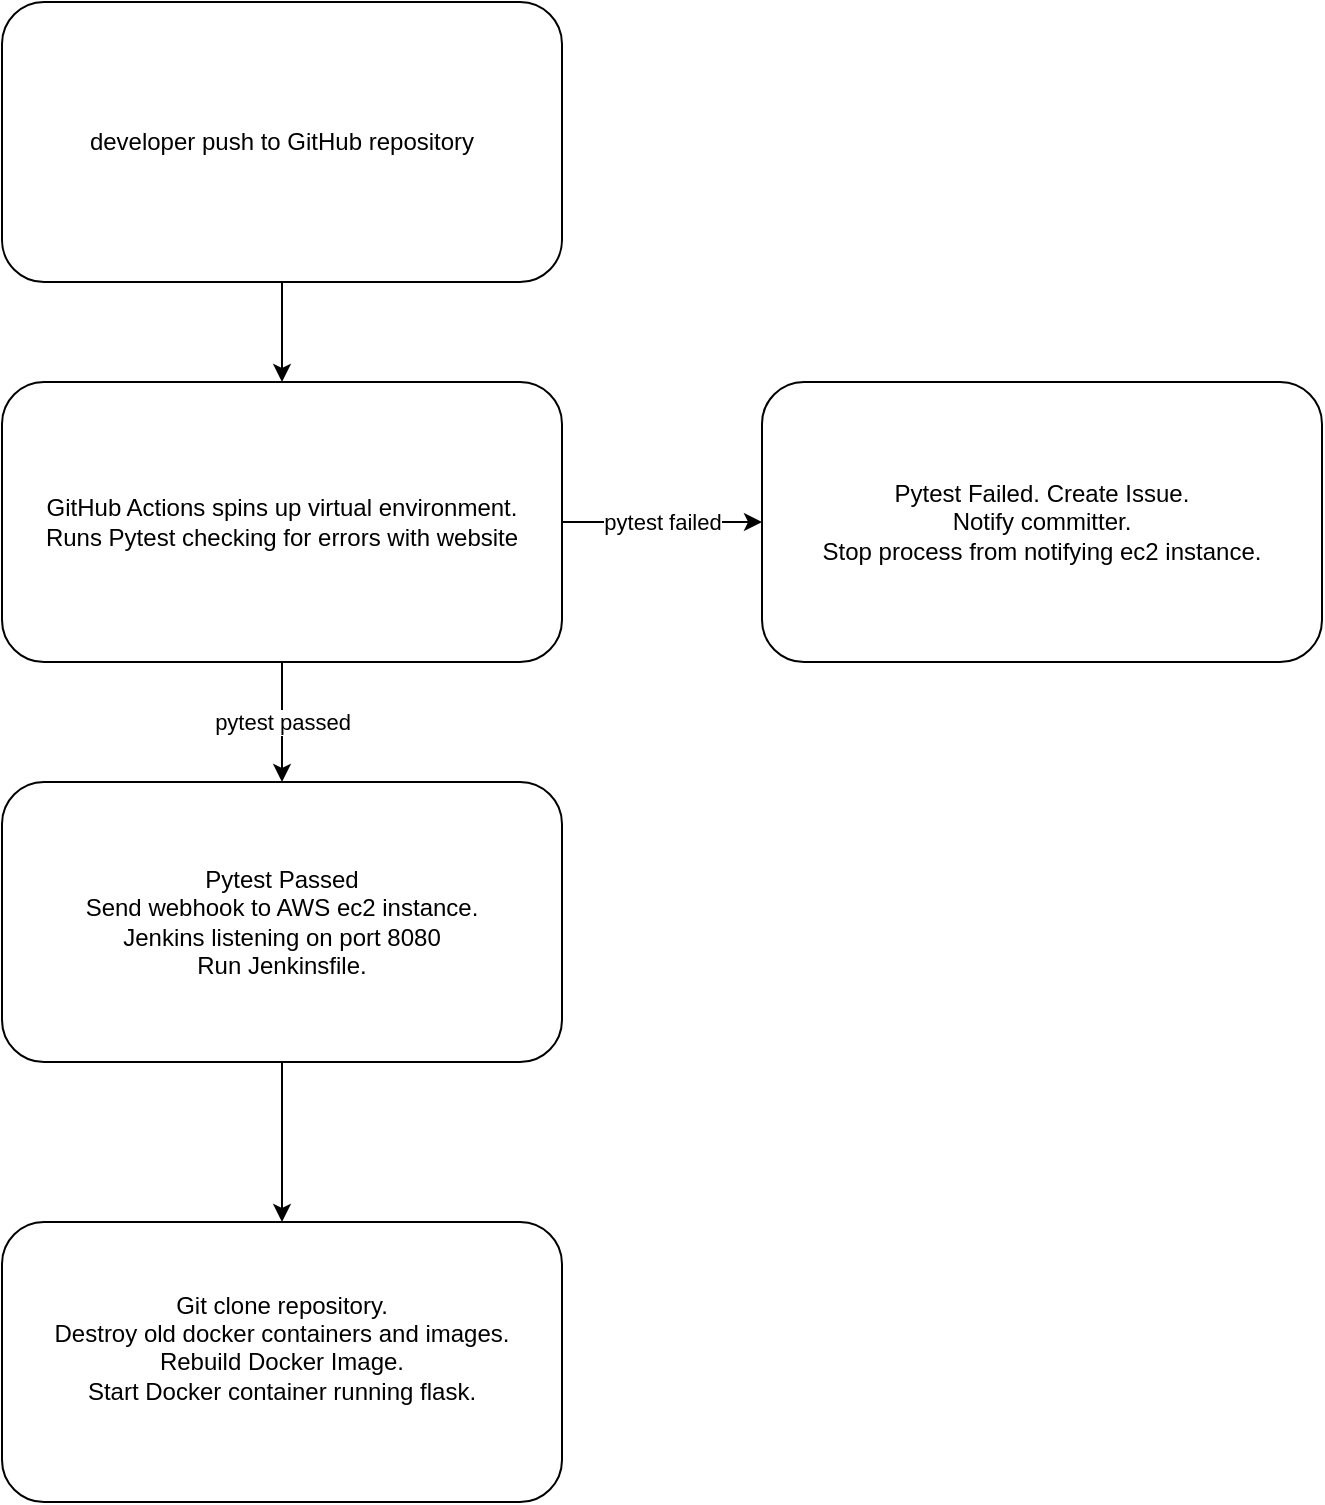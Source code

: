 <mxfile version="20.0.0" type="device"><diagram id="ntxGKrBdOS-HNiO993Xk" name="Page-1"><mxGraphModel dx="781" dy="1084" grid="1" gridSize="10" guides="1" tooltips="1" connect="1" arrows="1" fold="1" page="1" pageScale="1" pageWidth="850" pageHeight="1100" math="0" shadow="0"><root><mxCell id="0"/><mxCell id="1" parent="0"/><mxCell id="Fsk_KYOY4t8sBFWBdQon-3" value="" style="edgeStyle=orthogonalEdgeStyle;rounded=0;orthogonalLoop=1;jettySize=auto;html=1;entryX=0.5;entryY=0;entryDx=0;entryDy=0;" edge="1" parent="1" source="Fsk_KYOY4t8sBFWBdQon-1" target="Fsk_KYOY4t8sBFWBdQon-12"><mxGeometry relative="1" as="geometry"><mxPoint x="182" y="210" as="targetPoint"/></mxGeometry></mxCell><mxCell id="Fsk_KYOY4t8sBFWBdQon-1" value="developer push to GitHub repository" style="rounded=1;whiteSpace=wrap;html=1;" vertex="1" parent="1"><mxGeometry x="42" y="10" width="280" height="140" as="geometry"/></mxCell><mxCell id="Fsk_KYOY4t8sBFWBdQon-8" value="&lt;div&gt;Git clone repository.&lt;/div&gt;&lt;div&gt;Destroy old docker containers and images.&lt;/div&gt;&lt;div&gt;Rebuild Docker Image.&lt;/div&gt;&lt;div&gt;Start Docker container running flask.&lt;br&gt;&lt;/div&gt;&lt;div&gt;&lt;br&gt;&lt;/div&gt;" style="rounded=1;whiteSpace=wrap;html=1;" vertex="1" parent="1"><mxGeometry x="42" y="620" width="280" height="140" as="geometry"/></mxCell><mxCell id="Fsk_KYOY4t8sBFWBdQon-13" value="" style="edgeStyle=orthogonalEdgeStyle;rounded=0;orthogonalLoop=1;jettySize=auto;html=1;" edge="1" parent="1" source="Fsk_KYOY4t8sBFWBdQon-10" target="Fsk_KYOY4t8sBFWBdQon-8"><mxGeometry relative="1" as="geometry"/></mxCell><mxCell id="Fsk_KYOY4t8sBFWBdQon-10" value="&lt;div&gt;Pytest Passed&lt;/div&gt;&lt;div&gt;Send webhook to AWS ec2 instance.&lt;/div&gt;&lt;div&gt;Jenkins listening on port 8080&lt;/div&gt;&lt;div&gt;Run Jenkinsfile.&lt;br&gt;&lt;/div&gt;" style="rounded=1;whiteSpace=wrap;html=1;" vertex="1" parent="1"><mxGeometry x="42" y="400" width="280" height="140" as="geometry"/></mxCell><mxCell id="Fsk_KYOY4t8sBFWBdQon-17" value="pytest passed" style="edgeStyle=orthogonalEdgeStyle;rounded=0;orthogonalLoop=1;jettySize=auto;html=1;" edge="1" parent="1" source="Fsk_KYOY4t8sBFWBdQon-12" target="Fsk_KYOY4t8sBFWBdQon-10"><mxGeometry relative="1" as="geometry"/></mxCell><mxCell id="Fsk_KYOY4t8sBFWBdQon-18" value="pytest failed" style="edgeStyle=orthogonalEdgeStyle;rounded=0;orthogonalLoop=1;jettySize=auto;html=1;" edge="1" parent="1" source="Fsk_KYOY4t8sBFWBdQon-12" target="Fsk_KYOY4t8sBFWBdQon-14"><mxGeometry relative="1" as="geometry"/></mxCell><mxCell id="Fsk_KYOY4t8sBFWBdQon-12" value="&lt;div&gt;GitHub Actions spins up virtual environment.&lt;/div&gt;&lt;div&gt;Runs Pytest checking for errors with website&lt;br&gt;&lt;/div&gt;" style="rounded=1;whiteSpace=wrap;html=1;" vertex="1" parent="1"><mxGeometry x="42" y="200" width="280" height="140" as="geometry"/></mxCell><mxCell id="Fsk_KYOY4t8sBFWBdQon-14" value="&lt;div&gt;Pytest Failed. Create Issue.&lt;/div&gt;&lt;div&gt;Notify committer.&lt;/div&gt;&lt;div&gt;Stop process from notifying ec2 instance.&lt;br&gt;&lt;/div&gt;" style="rounded=1;whiteSpace=wrap;html=1;" vertex="1" parent="1"><mxGeometry x="422" y="200" width="280" height="140" as="geometry"/></mxCell></root></mxGraphModel></diagram></mxfile>